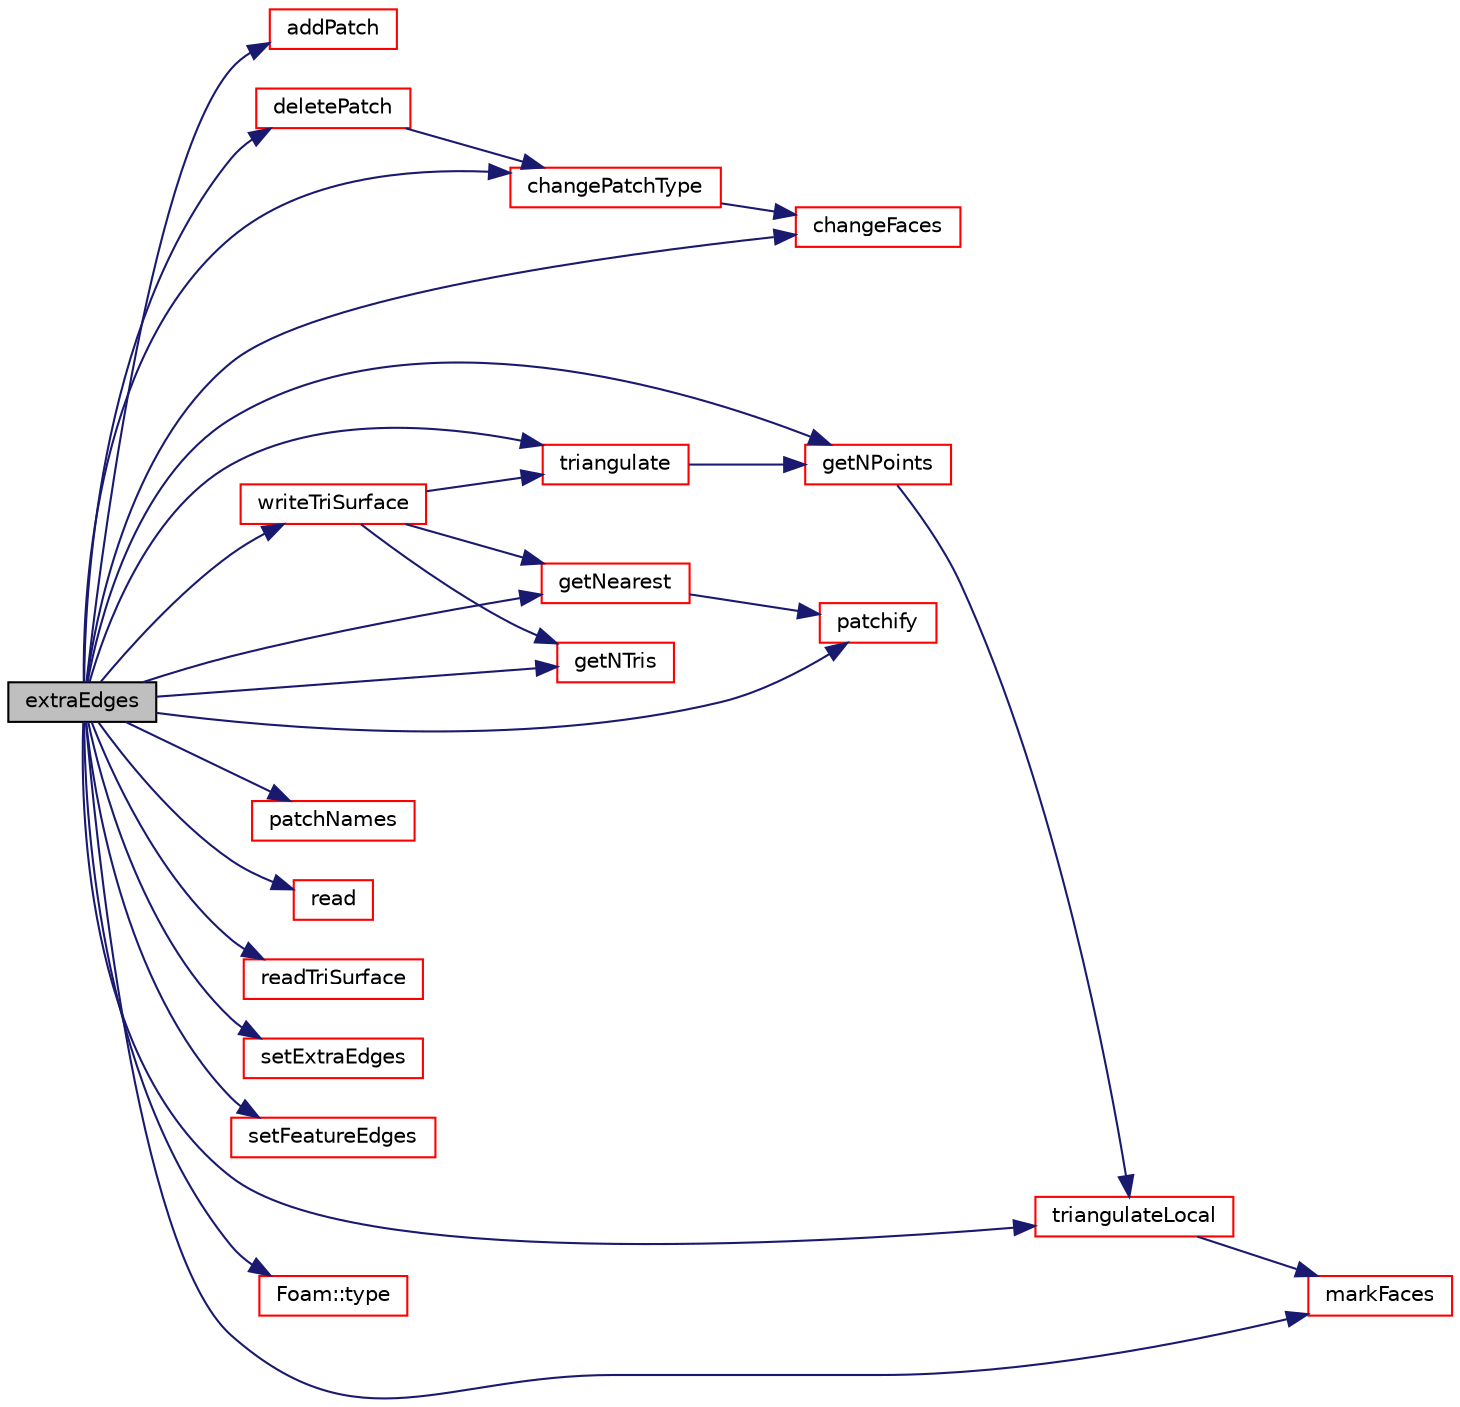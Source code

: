 digraph "extraEdges"
{
  bgcolor="transparent";
  edge [fontname="Helvetica",fontsize="10",labelfontname="Helvetica",labelfontsize="10"];
  node [fontname="Helvetica",fontsize="10",shape=record];
  rankdir="LR";
  Node1 [label="extraEdges",height=0.2,width=0.4,color="black", fillcolor="grey75", style="filled", fontcolor="black"];
  Node1 -> Node2 [color="midnightblue",fontsize="10",style="solid",fontname="Helvetica"];
  Node2 [label="addPatch",height=0.2,width=0.4,color="red",URL="$a00150.html#a09c4e5c8d34934fb4a87b7e358903ec2",tooltip="Add to back of patch list. "];
  Node1 -> Node3 [color="midnightblue",fontsize="10",style="solid",fontname="Helvetica"];
  Node3 [label="changeFaces",height=0.2,width=0.4,color="red",URL="$a00150.html#aa3edbdb390a2b28fbb17a16562278186",tooltip="Recalculate face ordering and patches. Return old to new. "];
  Node1 -> Node4 [color="midnightblue",fontsize="10",style="solid",fontname="Helvetica"];
  Node4 [label="changePatchType",height=0.2,width=0.4,color="red",URL="$a00150.html#ae598cc11969a83a0ecf2be3e967948dd",tooltip="Change patch. "];
  Node4 -> Node3 [color="midnightblue",fontsize="10",style="solid",fontname="Helvetica"];
  Node1 -> Node5 [color="midnightblue",fontsize="10",style="solid",fontname="Helvetica"];
  Node5 [label="deletePatch",height=0.2,width=0.4,color="red",URL="$a00150.html#a35bae3d1fccc75f1edba03069229ce71",tooltip="Delete from patch list. "];
  Node5 -> Node4 [color="midnightblue",fontsize="10",style="solid",fontname="Helvetica"];
  Node1 -> Node6 [color="midnightblue",fontsize="10",style="solid",fontname="Helvetica"];
  Node6 [label="getNearest",height=0.2,width=0.4,color="red",URL="$a00150.html#afc0c1d142df9fc42e5efffdf1f144d3a",tooltip="Get bMesh index of nearest face for every boundary face in. "];
  Node6 -> Node7 [color="midnightblue",fontsize="10",style="solid",fontname="Helvetica"];
  Node7 [label="patchify",height=0.2,width=0.4,color="red",URL="$a00150.html#a1388ce7b51e90f0f124154376ec33a51",tooltip="Take over patches onto polyMesh from nearest face in *this. "];
  Node1 -> Node8 [color="midnightblue",fontsize="10",style="solid",fontname="Helvetica"];
  Node8 [label="getNPoints",height=0.2,width=0.4,color="red",URL="$a00150.html#a47dd9a9677c6038a7ad373ffb4925633",tooltip="Number of points used in face subset. "];
  Node8 -> Node9 [color="midnightblue",fontsize="10",style="solid",fontname="Helvetica"];
  Node9 [label="triangulateLocal",height=0.2,width=0.4,color="red",URL="$a00150.html#a225ee022161c9169e8058dece519bbcf",tooltip="Same as triangulate but in local vertex numbering. "];
  Node9 -> Node10 [color="midnightblue",fontsize="10",style="solid",fontname="Helvetica"];
  Node10 [label="markFaces",height=0.2,width=0.4,color="red",URL="$a00150.html#a0d204941b77763cbd0c33f9e3eb69672"];
  Node1 -> Node11 [color="midnightblue",fontsize="10",style="solid",fontname="Helvetica"];
  Node11 [label="getNTris",height=0.2,width=0.4,color="red",URL="$a00150.html#ae087c7686ad2d9d058aa786617492c29",tooltip="Simple triangulation of face subset. Returns number of triangles. "];
  Node1 -> Node10 [color="midnightblue",fontsize="10",style="solid",fontname="Helvetica"];
  Node1 -> Node7 [color="midnightblue",fontsize="10",style="solid",fontname="Helvetica"];
  Node1 -> Node12 [color="midnightblue",fontsize="10",style="solid",fontname="Helvetica"];
  Node12 [label="patchNames",height=0.2,width=0.4,color="red",URL="$a00150.html#a15ae17dff98f2f1d12eeb7a736bdc5ac",tooltip="Get names of patches. "];
  Node1 -> Node13 [color="midnightblue",fontsize="10",style="solid",fontname="Helvetica"];
  Node13 [label="read",height=0.2,width=0.4,color="red",URL="$a00150.html#ad75a6a0d6490bd22adad55646a22e51b",tooltip="Read from boundaryMesh of polyMesh. "];
  Node1 -> Node14 [color="midnightblue",fontsize="10",style="solid",fontname="Helvetica"];
  Node14 [label="readTriSurface",height=0.2,width=0.4,color="red",URL="$a00150.html#a2ee25ae613c57256a825ff088edc0839",tooltip="Read from triSurface. "];
  Node1 -> Node15 [color="midnightblue",fontsize="10",style="solid",fontname="Helvetica"];
  Node15 [label="setExtraEdges",height=0.2,width=0.4,color="red",URL="$a00150.html#a2ad93c609e15c20c60295bcc698803f9",tooltip="Set extraEdges to edges &#39;near&#39; to edgeI. Uses point-edge walk. "];
  Node1 -> Node16 [color="midnightblue",fontsize="10",style="solid",fontname="Helvetica"];
  Node16 [label="setFeatureEdges",height=0.2,width=0.4,color="red",URL="$a00150.html#a0e01df03fc2c7dbfd31c0fa36528926a",tooltip="Set featureEdges, edgeToFeature, featureSegments according. "];
  Node1 -> Node17 [color="midnightblue",fontsize="10",style="solid",fontname="Helvetica"];
  Node17 [label="triangulate",height=0.2,width=0.4,color="red",URL="$a00150.html#a69aee35586dd3103dea7d3c88a8f5ab7",tooltip="Simple triangulation of face subset. TotalNTris is total number. "];
  Node17 -> Node8 [color="midnightblue",fontsize="10",style="solid",fontname="Helvetica"];
  Node1 -> Node9 [color="midnightblue",fontsize="10",style="solid",fontname="Helvetica"];
  Node1 -> Node18 [color="midnightblue",fontsize="10",style="solid",fontname="Helvetica"];
  Node18 [label="Foam::type",height=0.2,width=0.4,color="red",URL="$a10758.html#aec48583af672626378f501eb9fc32cd1",tooltip="Return the file type: DIRECTORY or FILE. "];
  Node1 -> Node19 [color="midnightblue",fontsize="10",style="solid",fontname="Helvetica"];
  Node19 [label="writeTriSurface",height=0.2,width=0.4,color="red",URL="$a00150.html#a79443a0e738c0e7e5bba68618c154e5b",tooltip="Write to file. "];
  Node19 -> Node11 [color="midnightblue",fontsize="10",style="solid",fontname="Helvetica"];
  Node19 -> Node17 [color="midnightblue",fontsize="10",style="solid",fontname="Helvetica"];
  Node19 -> Node6 [color="midnightblue",fontsize="10",style="solid",fontname="Helvetica"];
}

